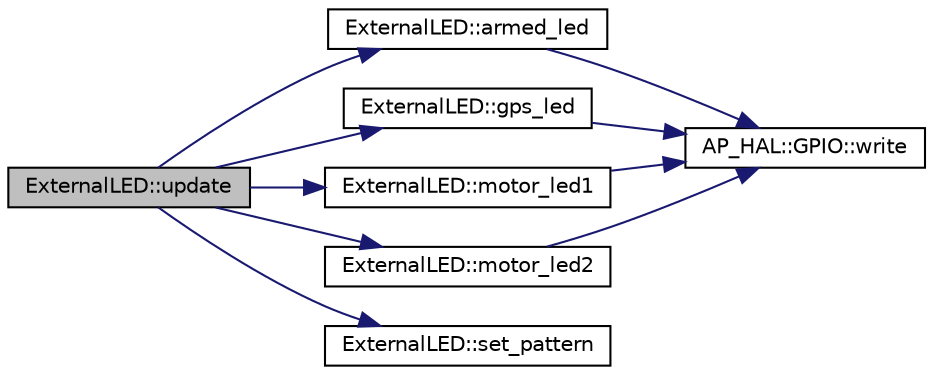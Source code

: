 digraph "ExternalLED::update"
{
 // INTERACTIVE_SVG=YES
  edge [fontname="Helvetica",fontsize="10",labelfontname="Helvetica",labelfontsize="10"];
  node [fontname="Helvetica",fontsize="10",shape=record];
  rankdir="LR";
  Node1 [label="ExternalLED::update",height=0.2,width=0.4,color="black", fillcolor="grey75", style="filled" fontcolor="black"];
  Node1 -> Node2 [color="midnightblue",fontsize="10",style="solid",fontname="Helvetica"];
  Node2 [label="ExternalLED::armed_led",height=0.2,width=0.4,color="black", fillcolor="white", style="filled",URL="$classExternalLED.html#a7c818fff1f058f49e270f1df69c7fc07"];
  Node2 -> Node3 [color="midnightblue",fontsize="10",style="solid",fontname="Helvetica"];
  Node3 [label="AP_HAL::GPIO::write",height=0.2,width=0.4,color="black", fillcolor="white", style="filled",URL="$classAP__HAL_1_1GPIO.html#a2b0664bdab1876e3b0bbcd9064eec88e"];
  Node1 -> Node4 [color="midnightblue",fontsize="10",style="solid",fontname="Helvetica"];
  Node4 [label="ExternalLED::gps_led",height=0.2,width=0.4,color="black", fillcolor="white", style="filled",URL="$classExternalLED.html#aa8be1ed06774218a107c6a2e90a1302b"];
  Node4 -> Node3 [color="midnightblue",fontsize="10",style="solid",fontname="Helvetica"];
  Node1 -> Node5 [color="midnightblue",fontsize="10",style="solid",fontname="Helvetica"];
  Node5 [label="ExternalLED::motor_led1",height=0.2,width=0.4,color="black", fillcolor="white", style="filled",URL="$classExternalLED.html#a63fffcb5dffb7a8105f5a4d0d4e30010"];
  Node5 -> Node3 [color="midnightblue",fontsize="10",style="solid",fontname="Helvetica"];
  Node1 -> Node6 [color="midnightblue",fontsize="10",style="solid",fontname="Helvetica"];
  Node6 [label="ExternalLED::motor_led2",height=0.2,width=0.4,color="black", fillcolor="white", style="filled",URL="$classExternalLED.html#ae1bcb4e0eb1ecc285aeaf068e6205954"];
  Node6 -> Node3 [color="midnightblue",fontsize="10",style="solid",fontname="Helvetica"];
  Node1 -> Node7 [color="midnightblue",fontsize="10",style="solid",fontname="Helvetica"];
  Node7 [label="ExternalLED::set_pattern",height=0.2,width=0.4,color="black", fillcolor="white", style="filled",URL="$classExternalLED.html#a55535350a2826a18452e89ad77e38f4d"];
}
